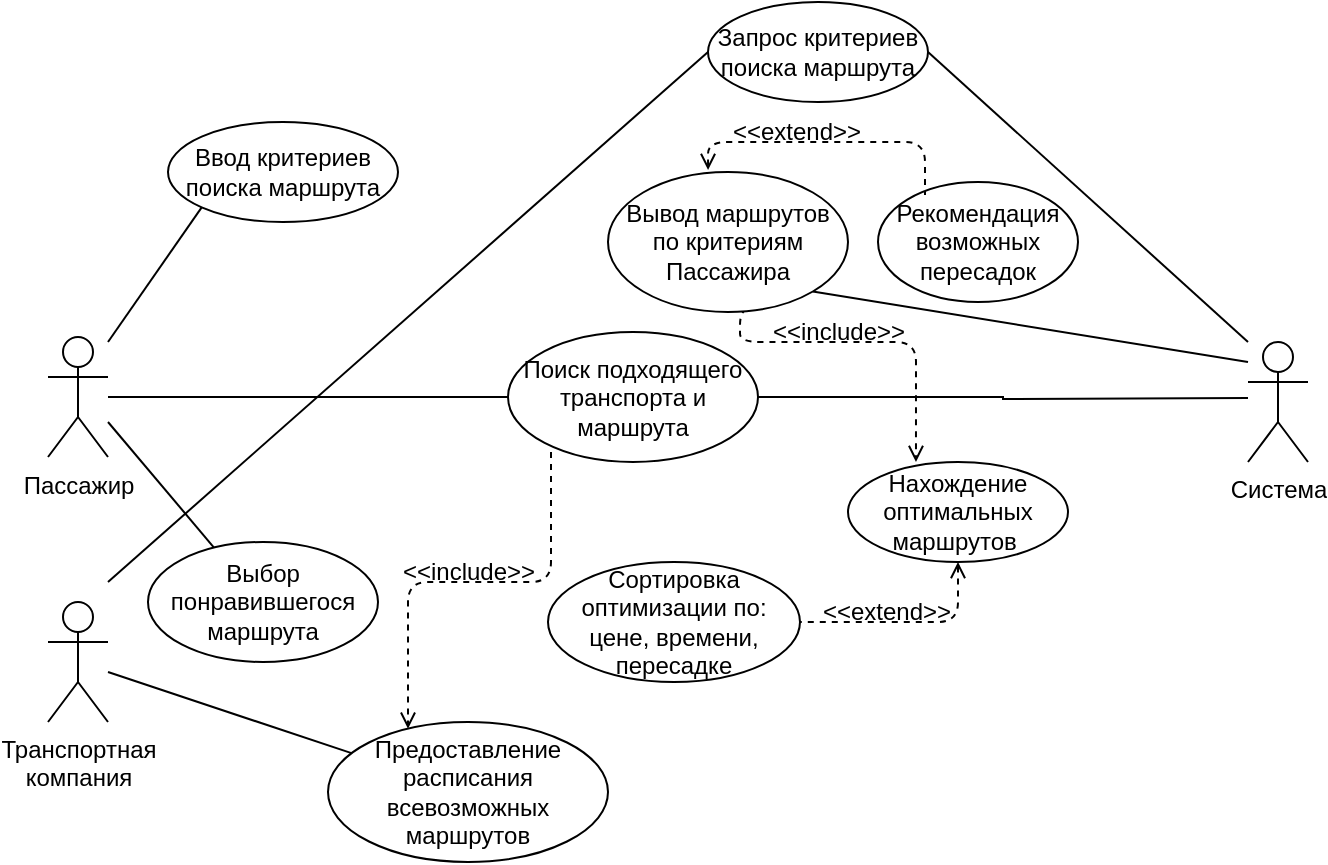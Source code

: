 <mxfile version="20.5.3" type="github"><diagram id="ApC89uumz0tHUjcubNxA" name="Страница 1"><mxGraphModel dx="868" dy="450" grid="1" gridSize="10" guides="1" tooltips="1" connect="1" arrows="1" fold="1" page="1" pageScale="1" pageWidth="827" pageHeight="1169" math="0" shadow="0"><root><mxCell id="0"/><mxCell id="1" parent="0"/><mxCell id="mJ1nvMA460GZ3lgA4mz--47" value="" style="rounded=1;orthogonalLoop=1;jettySize=auto;html=1;startArrow=none;startFill=0;endArrow=none;endFill=0;" parent="1" source="mJ1nvMA460GZ3lgA4mz--1" target="mJ1nvMA460GZ3lgA4mz--17" edge="1"><mxGeometry relative="1" as="geometry"/></mxCell><mxCell id="mJ1nvMA460GZ3lgA4mz--1" value="Транспортная&lt;br&gt;компания" style="shape=umlActor;verticalLabelPosition=bottom;verticalAlign=top;html=1;" parent="1" vertex="1"><mxGeometry x="60" y="460" width="30" height="60" as="geometry"/></mxCell><mxCell id="mJ1nvMA460GZ3lgA4mz--25" style="edgeStyle=orthogonalEdgeStyle;rounded=0;orthogonalLoop=1;jettySize=auto;html=1;endArrow=none;endFill=0;" parent="1" target="mJ1nvMA460GZ3lgA4mz--10" edge="1"><mxGeometry relative="1" as="geometry"><mxPoint x="660" y="358" as="sourcePoint"/></mxGeometry></mxCell><mxCell id="mJ1nvMA460GZ3lgA4mz--28" style="edgeStyle=none;rounded=0;orthogonalLoop=1;jettySize=auto;html=1;endArrow=none;endFill=0;entryX=1;entryY=0.5;entryDx=0;entryDy=0;" parent="1" target="mJ1nvMA460GZ3lgA4mz--12" edge="1"><mxGeometry relative="1" as="geometry"><mxPoint x="660" y="330" as="sourcePoint"/></mxGeometry></mxCell><mxCell id="mJ1nvMA460GZ3lgA4mz--29" style="edgeStyle=none;rounded=0;orthogonalLoop=1;jettySize=auto;html=1;entryX=1;entryY=1;entryDx=0;entryDy=0;endArrow=none;endFill=0;" parent="1" target="mJ1nvMA460GZ3lgA4mz--11" edge="1"><mxGeometry relative="1" as="geometry"><mxPoint x="660" y="340" as="sourcePoint"/></mxGeometry></mxCell><mxCell id="mJ1nvMA460GZ3lgA4mz--2" value="Система" style="shape=umlActor;verticalLabelPosition=bottom;verticalAlign=top;html=1;" parent="1" vertex="1"><mxGeometry x="660" y="330" width="30" height="60" as="geometry"/></mxCell><mxCell id="mJ1nvMA460GZ3lgA4mz--21" style="edgeStyle=orthogonalEdgeStyle;rounded=0;orthogonalLoop=1;jettySize=auto;html=1;entryX=0;entryY=0.5;entryDx=0;entryDy=0;endArrow=none;endFill=0;" parent="1" source="mJ1nvMA460GZ3lgA4mz--3" target="mJ1nvMA460GZ3lgA4mz--10" edge="1"><mxGeometry relative="1" as="geometry"/></mxCell><mxCell id="mJ1nvMA460GZ3lgA4mz--26" style="rounded=0;orthogonalLoop=1;jettySize=auto;html=1;entryX=0;entryY=1;entryDx=0;entryDy=0;endArrow=none;endFill=0;" parent="1" target="mJ1nvMA460GZ3lgA4mz--13" edge="1"><mxGeometry relative="1" as="geometry"><mxPoint x="90" y="330" as="sourcePoint"/></mxGeometry></mxCell><mxCell id="mJ1nvMA460GZ3lgA4mz--27" style="edgeStyle=none;rounded=0;orthogonalLoop=1;jettySize=auto;html=1;entryX=0.296;entryY=0.067;entryDx=0;entryDy=0;entryPerimeter=0;endArrow=none;endFill=0;" parent="1" target="mJ1nvMA460GZ3lgA4mz--16" edge="1"><mxGeometry relative="1" as="geometry"><mxPoint x="90" y="370" as="sourcePoint"/></mxGeometry></mxCell><mxCell id="mJ1nvMA460GZ3lgA4mz--3" value="Пассажир" style="shape=umlActor;verticalLabelPosition=bottom;verticalAlign=top;html=1;" parent="1" vertex="1"><mxGeometry x="60" y="327.5" width="30" height="60" as="geometry"/></mxCell><mxCell id="mJ1nvMA460GZ3lgA4mz--9" value="Рекомендация возможных пересадок&lt;span style=&quot;color: rgba(0, 0, 0, 0); font-family: monospace; font-size: 0px; text-align: start;&quot;&gt;%3CmxGraphModel%3E%3Croot%3E%3CmxCell%20id%3D%220%22%2F%3E%3CmxCell%20id%3D%221%22%20parent%3D%220%22%2F%3E%3CmxCell%20id%3D%222%22%20value%3D%22%D0%9D%D0%B0%D1%85%D0%BE%D0%B6%D0%B4%D0%B5%D0%BD%D0%B8%D0%B5%20%D0%BE%D0%BF%D1%82%D0%B8%D0%BC%D0%B0%D0%BB%D1%8C%D0%BD%D1%8B%D1%85%20%D0%BC%D0%B0%D1%80%D1%88%D1%80%D1%83%D1%82%D0%BE%D0%B2%26amp%3Bnbsp%3B%22%20style%3D%22ellipse%3BwhiteSpace%3Dwrap%3Bhtml%3D1%3B%22%20vertex%3D%221%22%20parent%3D%221%22%3E%3CmxGeometry%20x%3D%22400%22%20y%3D%22190%22%20width%3D%22140%22%20height%3D%2270%22%20as%3D%22geometry%22%2F%3E%3C%2FmxCell%3E%3C%2Froot%3E%3C%2FmxGraphModel%3E&lt;/span&gt;" style="ellipse;whiteSpace=wrap;html=1;" parent="1" vertex="1"><mxGeometry x="475" y="250" width="100" height="60" as="geometry"/></mxCell><mxCell id="mJ1nvMA460GZ3lgA4mz--10" value="&lt;div style=&quot;&quot;&gt;&lt;span style=&quot;background-color: initial;&quot;&gt;Поиск подходящего транспорта и маршрута&lt;/span&gt;&lt;/div&gt;" style="ellipse;whiteSpace=wrap;html=1;align=center;" parent="1" vertex="1"><mxGeometry x="290" y="325" width="125" height="65" as="geometry"/></mxCell><mxCell id="mJ1nvMA460GZ3lgA4mz--31" style="edgeStyle=orthogonalEdgeStyle;rounded=1;orthogonalLoop=1;jettySize=auto;html=1;endArrow=none;endFill=0;entryX=0.235;entryY=0.092;entryDx=0;entryDy=0;dashed=1;entryPerimeter=0;startArrow=open;startFill=0;exitX=0.417;exitY=-0.014;exitDx=0;exitDy=0;exitPerimeter=0;" parent="1" source="mJ1nvMA460GZ3lgA4mz--11" edge="1"><mxGeometry relative="1" as="geometry"><mxPoint x="498.5" y="256.52" as="targetPoint"/><mxPoint x="390" y="241" as="sourcePoint"/><Array as="points"><mxPoint x="390" y="230"/><mxPoint x="499" y="230"/></Array></mxGeometry></mxCell><mxCell id="mJ1nvMA460GZ3lgA4mz--40" style="edgeStyle=orthogonalEdgeStyle;rounded=1;orthogonalLoop=1;jettySize=auto;html=1;exitX=0.629;exitY=0.979;exitDx=0;exitDy=0;entryX=0.309;entryY=0;entryDx=0;entryDy=0;entryPerimeter=0;dashed=1;endArrow=open;endFill=0;exitPerimeter=0;" parent="1" source="mJ1nvMA460GZ3lgA4mz--11" target="mJ1nvMA460GZ3lgA4mz--14" edge="1"><mxGeometry relative="1" as="geometry"><Array as="points"><mxPoint x="406" y="330"/><mxPoint x="494" y="330"/></Array></mxGeometry></mxCell><mxCell id="mJ1nvMA460GZ3lgA4mz--11" value="Вывод маршрутов по критериям Пассажира" style="ellipse;whiteSpace=wrap;html=1;" parent="1" vertex="1"><mxGeometry x="340" y="245" width="120" height="70" as="geometry"/></mxCell><mxCell id="mJ1nvMA460GZ3lgA4mz--12" value="Запрос критериев поиска маршрута" style="ellipse;whiteSpace=wrap;html=1;" parent="1" vertex="1"><mxGeometry x="390" y="160" width="110" height="50" as="geometry"/></mxCell><mxCell id="mJ1nvMA460GZ3lgA4mz--13" value="Ввод критериев поиска маршрута" style="ellipse;whiteSpace=wrap;html=1;" parent="1" vertex="1"><mxGeometry x="120" y="220" width="115" height="50" as="geometry"/></mxCell><mxCell id="mJ1nvMA460GZ3lgA4mz--14" value="Нахождение оптимальных маршрутов&amp;nbsp;" style="ellipse;whiteSpace=wrap;html=1;" parent="1" vertex="1"><mxGeometry x="460" y="390" width="110" height="50" as="geometry"/></mxCell><mxCell id="mJ1nvMA460GZ3lgA4mz--15" value="Сортировка оптимизации по: цене, времени, пересадке" style="ellipse;whiteSpace=wrap;html=1;" parent="1" vertex="1"><mxGeometry x="310" y="440" width="126" height="60" as="geometry"/></mxCell><mxCell id="mJ1nvMA460GZ3lgA4mz--16" value="Выбор понравившегося маршрута" style="ellipse;whiteSpace=wrap;html=1;" parent="1" vertex="1"><mxGeometry x="110" y="430" width="115" height="60" as="geometry"/></mxCell><mxCell id="mJ1nvMA460GZ3lgA4mz--17" value="Предоставление расписания всевозможных маршрутов" style="ellipse;whiteSpace=wrap;html=1;" parent="1" vertex="1"><mxGeometry x="200" y="520" width="140" height="70" as="geometry"/></mxCell><mxCell id="mJ1nvMA460GZ3lgA4mz--34" value="&amp;lt;&amp;lt;extend&amp;gt;&amp;gt;" style="text;html=1;resizable=0;autosize=1;align=center;verticalAlign=middle;points=[];fillColor=none;strokeColor=none;rounded=0;" parent="1" vertex="1"><mxGeometry x="389" y="210" width="90" height="30" as="geometry"/></mxCell><mxCell id="mJ1nvMA460GZ3lgA4mz--35" style="edgeStyle=orthogonalEdgeStyle;rounded=1;orthogonalLoop=1;jettySize=auto;html=1;endArrow=none;endFill=0;entryX=1;entryY=0.5;entryDx=0;entryDy=0;exitX=0.5;exitY=1;exitDx=0;exitDy=0;dashed=1;startArrow=open;startFill=0;" parent="1" source="mJ1nvMA460GZ3lgA4mz--14" target="mJ1nvMA460GZ3lgA4mz--15" edge="1"><mxGeometry relative="1" as="geometry"><mxPoint x="538" y="483" as="targetPoint"/><mxPoint x="430" y="475" as="sourcePoint"/><Array as="points"><mxPoint x="515" y="470"/></Array></mxGeometry></mxCell><mxCell id="mJ1nvMA460GZ3lgA4mz--36" value="&amp;lt;&amp;lt;extend&amp;gt;&amp;gt;" style="text;html=1;resizable=0;autosize=1;align=center;verticalAlign=middle;points=[];fillColor=none;strokeColor=none;rounded=0;" parent="1" vertex="1"><mxGeometry x="434" y="450" width="90" height="30" as="geometry"/></mxCell><mxCell id="mJ1nvMA460GZ3lgA4mz--41" value="&amp;lt;&amp;lt;include&amp;gt;&amp;gt;" style="text;html=1;resizable=0;autosize=1;align=center;verticalAlign=middle;points=[];fillColor=none;strokeColor=none;rounded=0;" parent="1" vertex="1"><mxGeometry x="410" y="310" width="90" height="30" as="geometry"/></mxCell><mxCell id="mJ1nvMA460GZ3lgA4mz--49" style="edgeStyle=orthogonalEdgeStyle;rounded=1;orthogonalLoop=1;jettySize=auto;html=1;endArrow=open;endFill=0;exitX=0.172;exitY=0.923;exitDx=0;exitDy=0;dashed=1;startArrow=none;startFill=0;exitPerimeter=0;" parent="1" source="mJ1nvMA460GZ3lgA4mz--10" target="mJ1nvMA460GZ3lgA4mz--17" edge="1"><mxGeometry relative="1" as="geometry"><mxPoint x="240" y="520" as="targetPoint"/><mxPoint x="316" y="390" as="sourcePoint"/><Array as="points"><mxPoint x="312" y="450"/><mxPoint x="240" y="450"/></Array></mxGeometry></mxCell><mxCell id="mJ1nvMA460GZ3lgA4mz--50" value="&amp;lt;&amp;lt;include&amp;gt;&amp;gt;" style="text;html=1;resizable=0;autosize=1;align=center;verticalAlign=middle;points=[];fillColor=none;strokeColor=none;rounded=0;" parent="1" vertex="1"><mxGeometry x="225" y="430" width="90" height="30" as="geometry"/></mxCell><mxCell id="ZbHkgi49IRbF_nQF8odj-4" style="rounded=0;orthogonalLoop=1;jettySize=auto;html=1;entryX=0;entryY=0.5;entryDx=0;entryDy=0;endArrow=none;endFill=0;" edge="1" parent="1" target="mJ1nvMA460GZ3lgA4mz--12"><mxGeometry relative="1" as="geometry"><mxPoint x="90" y="450" as="sourcePoint"/><mxPoint x="147.019" y="382.755" as="targetPoint"/></mxGeometry></mxCell></root></mxGraphModel></diagram></mxfile>